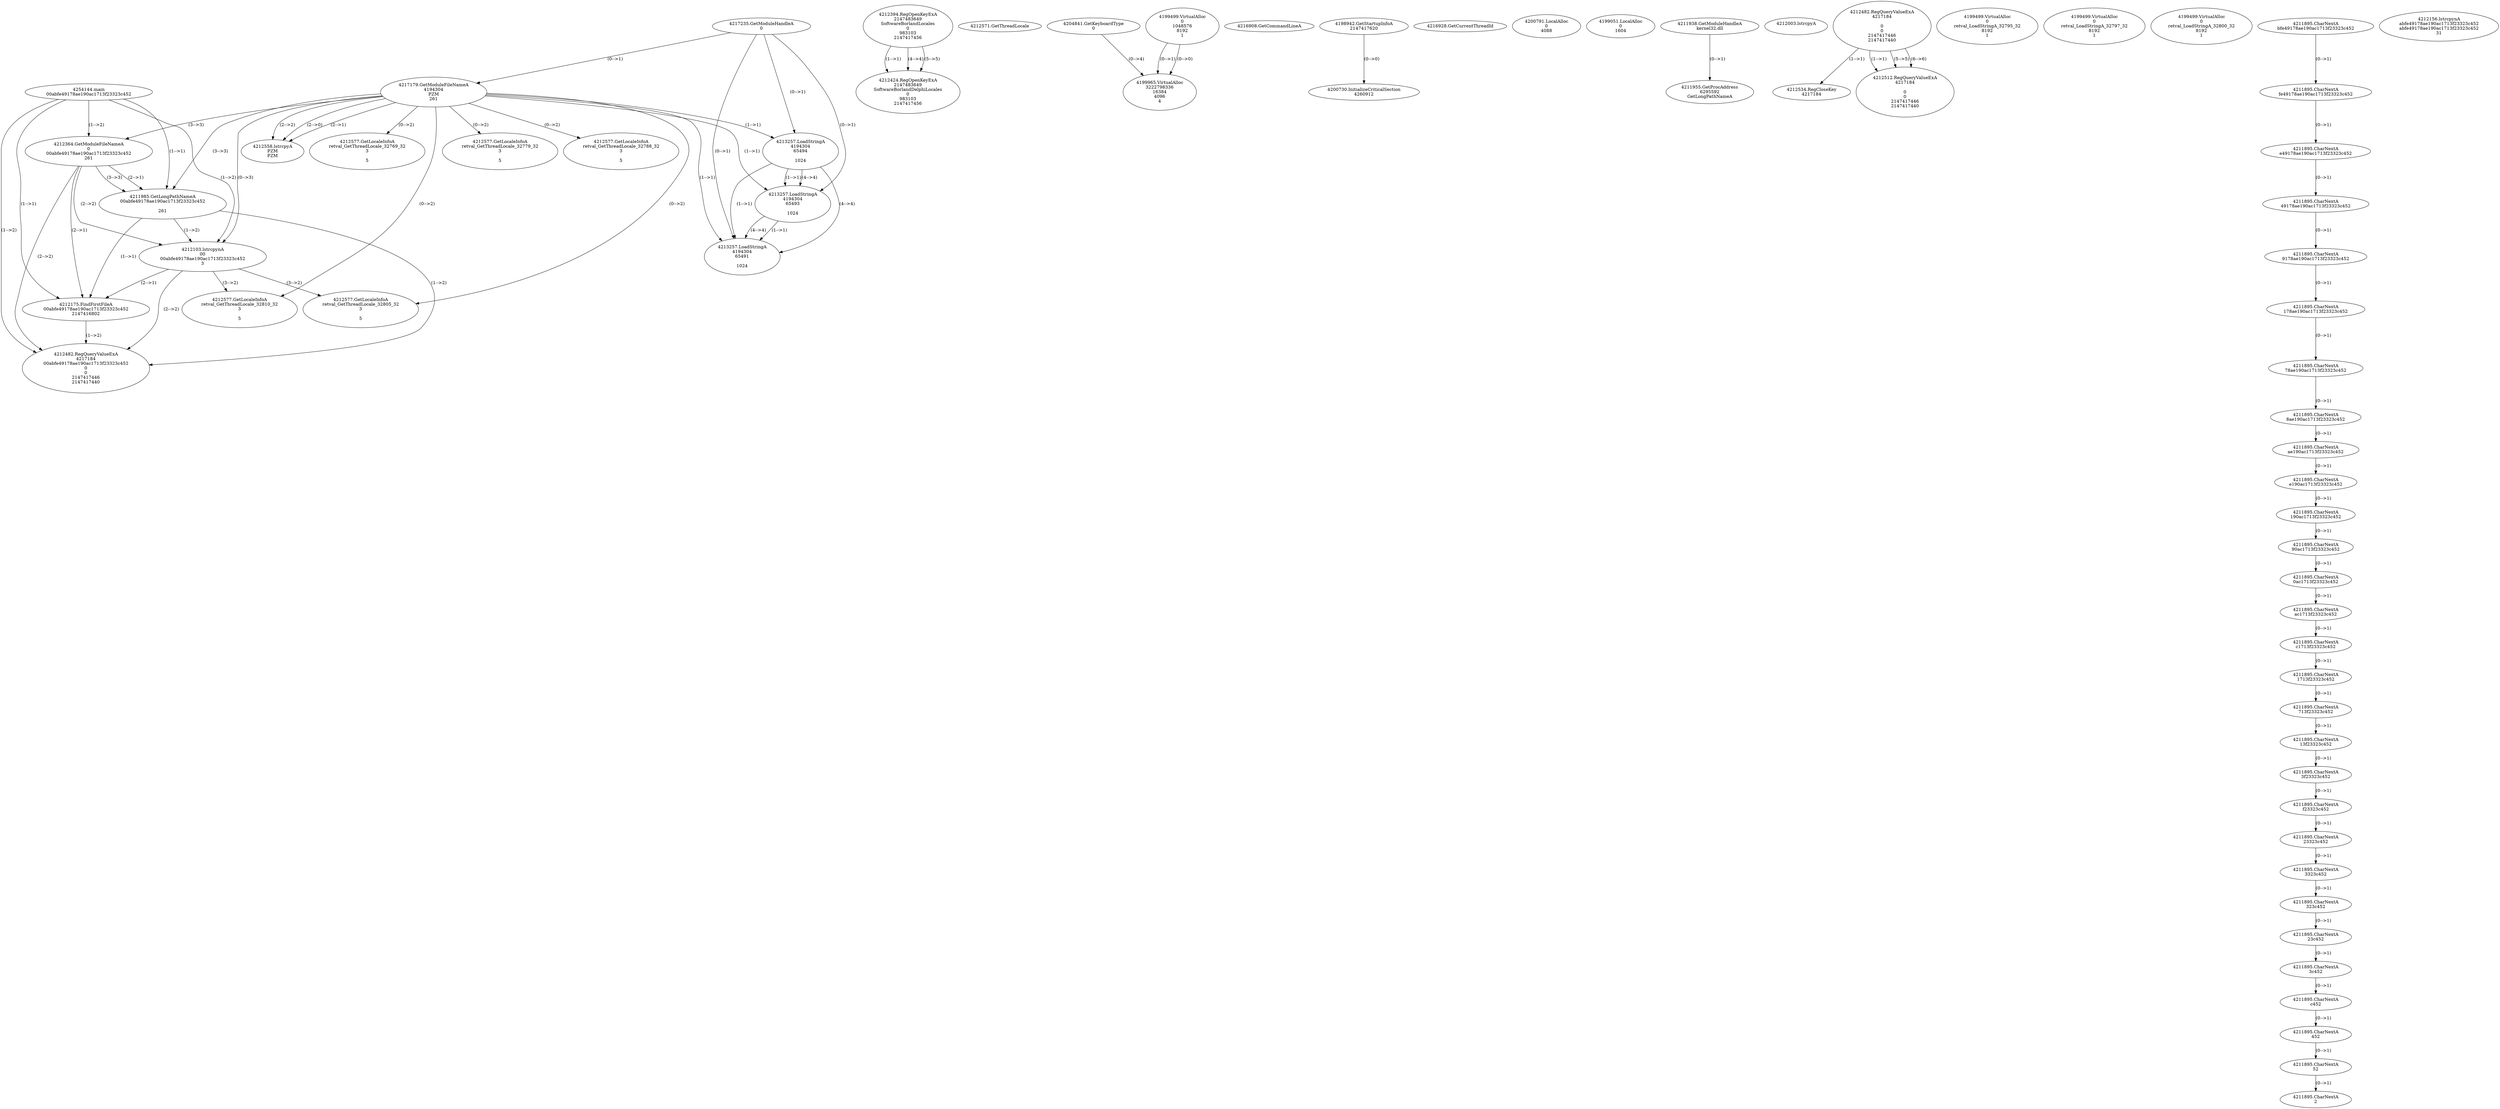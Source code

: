 // Global SCDG with merge call
digraph {
	0 [label="4254144.main
00abfe49178ae190ac1713f23323c452"]
	1 [label="4217235.GetModuleHandleA
0"]
	2 [label="4217179.GetModuleFileNameA
4194304
PZM
261"]
	1 -> 2 [label="(0-->1)"]
	3 [label="4212364.GetModuleFileNameA
0
00abfe49178ae190ac1713f23323c452
261"]
	0 -> 3 [label="(1-->2)"]
	2 -> 3 [label="(3-->3)"]
	4 [label="4212394.RegOpenKeyExA
2147483649
Software\Borland\Locales
0
983103
2147417456"]
	5 [label="4212424.RegOpenKeyExA
2147483649
Software\Borland\Delphi\Locales
0
983103
2147417456"]
	4 -> 5 [label="(1-->1)"]
	4 -> 5 [label="(4-->4)"]
	4 -> 5 [label="(5-->5)"]
	6 [label="4212558.lstrcpyA
PZM
PZM"]
	2 -> 6 [label="(2-->1)"]
	2 -> 6 [label="(2-->2)"]
	2 -> 6 [label="(2-->0)"]
	7 [label="4212571.GetThreadLocale
"]
	8 [label="4212577.GetLocaleInfoA
retval_GetThreadLocale_32769_32
3

5"]
	2 -> 8 [label="(0-->2)"]
	9 [label="4204841.GetKeyboardType
0"]
	10 [label="4216908.GetCommandLineA
"]
	11 [label="4198942.GetStartupInfoA
2147417620"]
	12 [label="4216928.GetCurrentThreadId
"]
	13 [label="4213257.LoadStringA
4194304
65494

1024"]
	1 -> 13 [label="(0-->1)"]
	2 -> 13 [label="(1-->1)"]
	14 [label="4213257.LoadStringA
4194304
65493

1024"]
	1 -> 14 [label="(0-->1)"]
	2 -> 14 [label="(1-->1)"]
	13 -> 14 [label="(1-->1)"]
	13 -> 14 [label="(4-->4)"]
	15 [label="4213257.LoadStringA
4194304
65491

1024"]
	1 -> 15 [label="(0-->1)"]
	2 -> 15 [label="(1-->1)"]
	13 -> 15 [label="(1-->1)"]
	14 -> 15 [label="(1-->1)"]
	13 -> 15 [label="(4-->4)"]
	14 -> 15 [label="(4-->4)"]
	16 [label="4200730.InitializeCriticalSection
4260912"]
	11 -> 16 [label="(0-->0)"]
	17 [label="4200791.LocalAlloc
0
4088"]
	18 [label="4199499.VirtualAlloc
0
1048576
8192
1"]
	19 [label="4199051.LocalAlloc
0
1604"]
	20 [label="4199965.VirtualAlloc
3222798336
16384
4096
4"]
	18 -> 20 [label="(0-->1)"]
	9 -> 20 [label="(0-->4)"]
	18 -> 20 [label="(0-->0)"]
	21 [label="4211938.GetModuleHandleA
kernel32.dll"]
	22 [label="4211955.GetProcAddress
6295592
GetLongPathNameA"]
	21 -> 22 [label="(0-->1)"]
	23 [label="4211985.GetLongPathNameA
00abfe49178ae190ac1713f23323c452

261"]
	0 -> 23 [label="(1-->1)"]
	3 -> 23 [label="(2-->1)"]
	2 -> 23 [label="(3-->3)"]
	3 -> 23 [label="(3-->3)"]
	24 [label="4212003.lstrcpyA

"]
	25 [label="4212482.RegQueryValueExA
4217184

0
0
2147417446
2147417440"]
	26 [label="4212534.RegCloseKey
4217184"]
	25 -> 26 [label="(1-->1)"]
	27 [label="4212577.GetLocaleInfoA
retval_GetThreadLocale_32779_32
3

5"]
	2 -> 27 [label="(0-->2)"]
	28 [label="4199499.VirtualAlloc
0
retval_LoadStringA_32795_32
8192
1"]
	29 [label="4199499.VirtualAlloc
0
retval_LoadStringA_32797_32
8192
1"]
	30 [label="4199499.VirtualAlloc
0
retval_LoadStringA_32800_32
8192
1"]
	31 [label="4212512.RegQueryValueExA
4217184

0
0
2147417446
2147417440"]
	25 -> 31 [label="(1-->1)"]
	25 -> 31 [label="(5-->5)"]
	25 -> 31 [label="(6-->6)"]
	32 [label="4212577.GetLocaleInfoA
retval_GetThreadLocale_32788_32
3

5"]
	2 -> 32 [label="(0-->2)"]
	33 [label="4212103.lstrcpynA
00
00abfe49178ae190ac1713f23323c452
3"]
	0 -> 33 [label="(1-->2)"]
	3 -> 33 [label="(2-->2)"]
	23 -> 33 [label="(1-->2)"]
	2 -> 33 [label="(0-->3)"]
	34 [label="4211895.CharNextA
bfe49178ae190ac1713f23323c452"]
	35 [label="4211895.CharNextA
fe49178ae190ac1713f23323c452"]
	34 -> 35 [label="(0-->1)"]
	36 [label="4211895.CharNextA
e49178ae190ac1713f23323c452"]
	35 -> 36 [label="(0-->1)"]
	37 [label="4211895.CharNextA
49178ae190ac1713f23323c452"]
	36 -> 37 [label="(0-->1)"]
	38 [label="4211895.CharNextA
9178ae190ac1713f23323c452"]
	37 -> 38 [label="(0-->1)"]
	39 [label="4211895.CharNextA
178ae190ac1713f23323c452"]
	38 -> 39 [label="(0-->1)"]
	40 [label="4211895.CharNextA
78ae190ac1713f23323c452"]
	39 -> 40 [label="(0-->1)"]
	41 [label="4211895.CharNextA
8ae190ac1713f23323c452"]
	40 -> 41 [label="(0-->1)"]
	42 [label="4211895.CharNextA
ae190ac1713f23323c452"]
	41 -> 42 [label="(0-->1)"]
	43 [label="4211895.CharNextA
e190ac1713f23323c452"]
	42 -> 43 [label="(0-->1)"]
	44 [label="4211895.CharNextA
190ac1713f23323c452"]
	43 -> 44 [label="(0-->1)"]
	45 [label="4211895.CharNextA
90ac1713f23323c452"]
	44 -> 45 [label="(0-->1)"]
	46 [label="4211895.CharNextA
0ac1713f23323c452"]
	45 -> 46 [label="(0-->1)"]
	47 [label="4211895.CharNextA
ac1713f23323c452"]
	46 -> 47 [label="(0-->1)"]
	48 [label="4211895.CharNextA
c1713f23323c452"]
	47 -> 48 [label="(0-->1)"]
	49 [label="4211895.CharNextA
1713f23323c452"]
	48 -> 49 [label="(0-->1)"]
	50 [label="4211895.CharNextA
713f23323c452"]
	49 -> 50 [label="(0-->1)"]
	51 [label="4211895.CharNextA
13f23323c452"]
	50 -> 51 [label="(0-->1)"]
	52 [label="4211895.CharNextA
3f23323c452"]
	51 -> 52 [label="(0-->1)"]
	53 [label="4211895.CharNextA
f23323c452"]
	52 -> 53 [label="(0-->1)"]
	54 [label="4211895.CharNextA
23323c452"]
	53 -> 54 [label="(0-->1)"]
	55 [label="4211895.CharNextA
3323c452"]
	54 -> 55 [label="(0-->1)"]
	56 [label="4211895.CharNextA
323c452"]
	55 -> 56 [label="(0-->1)"]
	57 [label="4211895.CharNextA
23c452"]
	56 -> 57 [label="(0-->1)"]
	58 [label="4211895.CharNextA
3c452"]
	57 -> 58 [label="(0-->1)"]
	59 [label="4211895.CharNextA
c452"]
	58 -> 59 [label="(0-->1)"]
	60 [label="4211895.CharNextA
452"]
	59 -> 60 [label="(0-->1)"]
	61 [label="4211895.CharNextA
52"]
	60 -> 61 [label="(0-->1)"]
	62 [label="4211895.CharNextA
2"]
	61 -> 62 [label="(0-->1)"]
	63 [label="4212156.lstrcpynA
abfe49178ae190ac1713f23323c452
abfe49178ae190ac1713f23323c452
31"]
	64 [label="4212175.FindFirstFileA
00abfe49178ae190ac1713f23323c452
2147416802"]
	0 -> 64 [label="(1-->1)"]
	3 -> 64 [label="(2-->1)"]
	23 -> 64 [label="(1-->1)"]
	33 -> 64 [label="(2-->1)"]
	65 [label="4212482.RegQueryValueExA
4217184
00abfe49178ae190ac1713f23323c452
0
0
2147417446
2147417440"]
	0 -> 65 [label="(1-->2)"]
	3 -> 65 [label="(2-->2)"]
	23 -> 65 [label="(1-->2)"]
	33 -> 65 [label="(2-->2)"]
	64 -> 65 [label="(1-->2)"]
	66 [label="4212577.GetLocaleInfoA
retval_GetThreadLocale_32805_32
3

5"]
	2 -> 66 [label="(0-->2)"]
	33 -> 66 [label="(3-->2)"]
	67 [label="4212577.GetLocaleInfoA
retval_GetThreadLocale_32810_32
3

5"]
	2 -> 67 [label="(0-->2)"]
	33 -> 67 [label="(3-->2)"]
}

